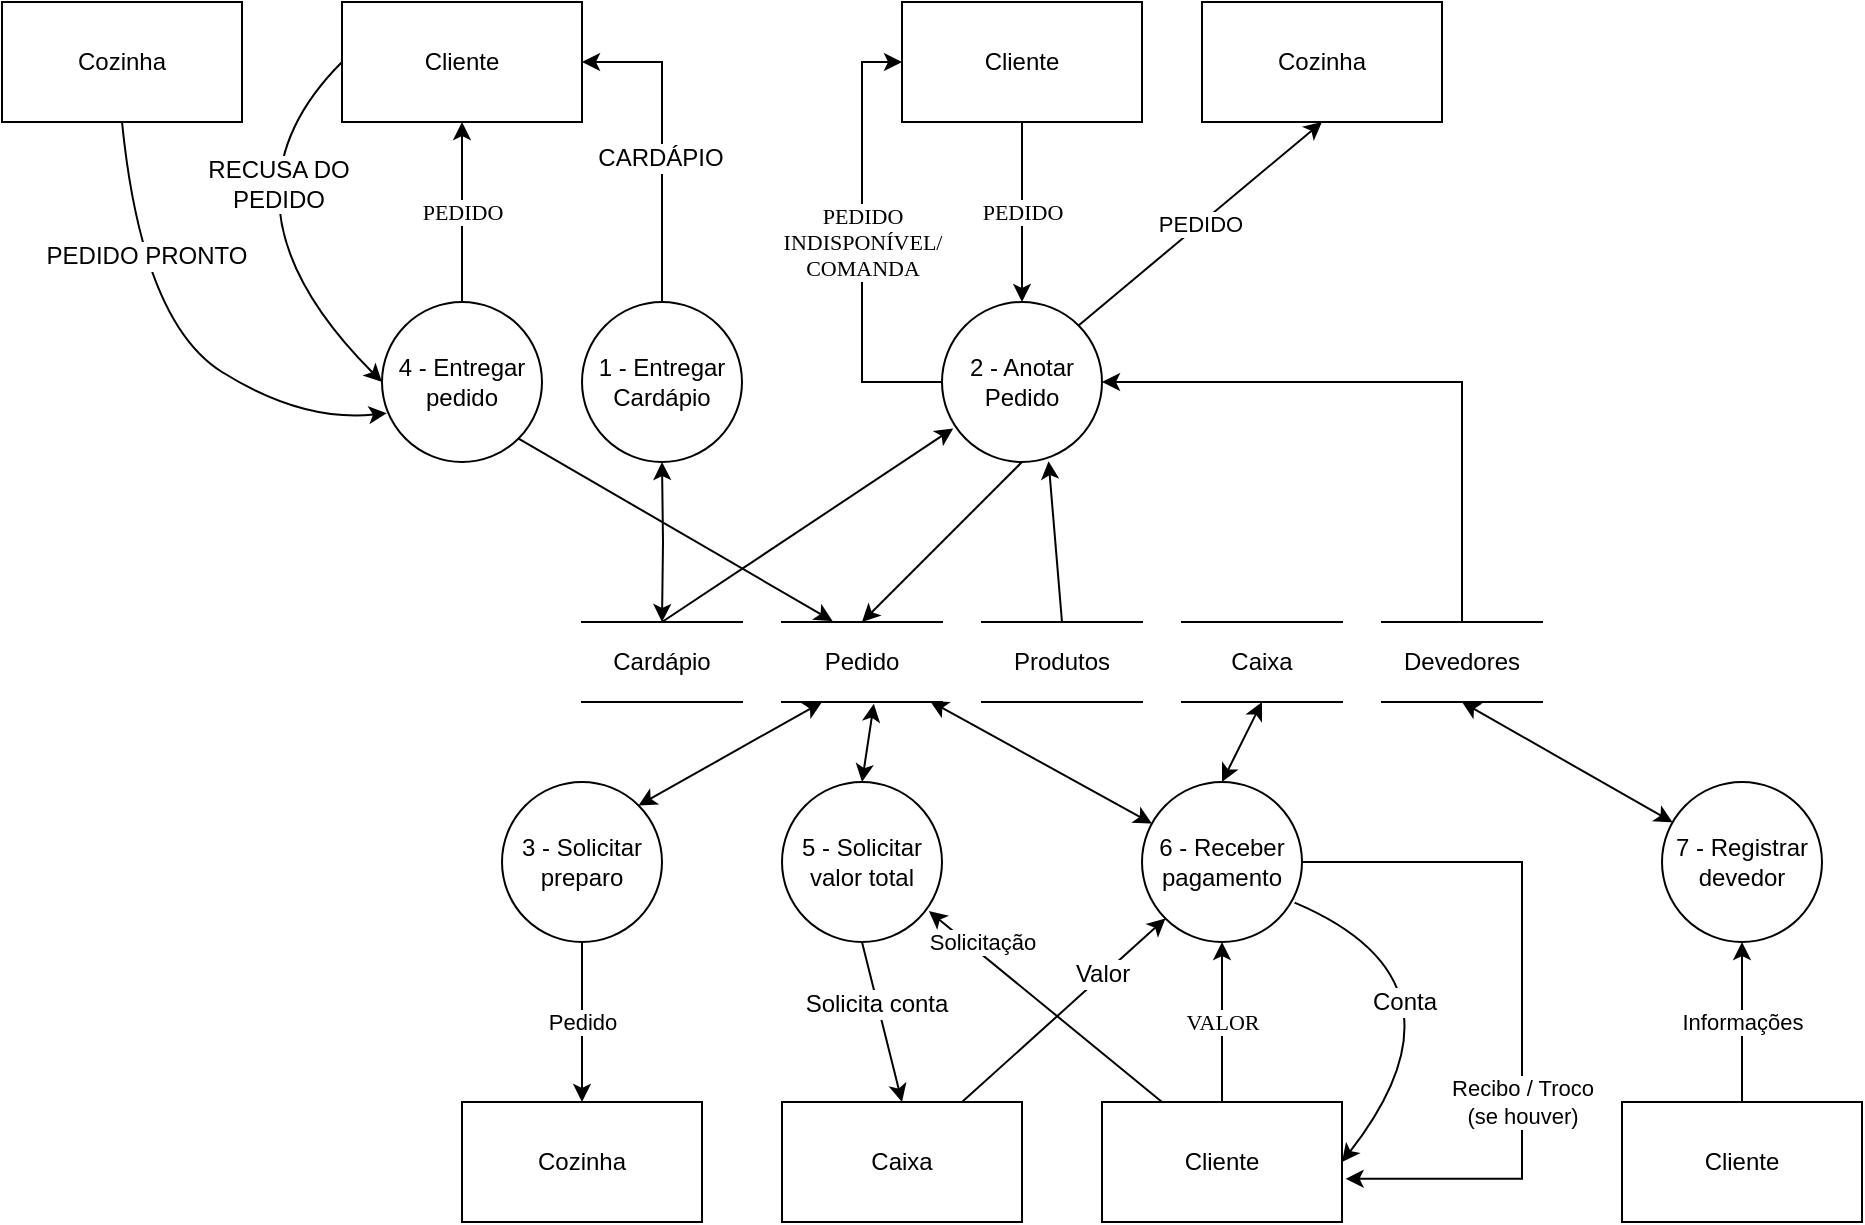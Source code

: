 <mxfile version="12.9.13" type="device"><diagram id="qjHAE3x9mIq8DIDpGeyV" name="Page-1"><mxGraphModel dx="1278" dy="948" grid="1" gridSize="10" guides="1" tooltips="1" connect="1" arrows="1" fold="1" page="1" pageScale="1" pageWidth="1169" pageHeight="827" math="0" shadow="0"><root><mxCell id="0"/><mxCell id="1" parent="0"/><mxCell id="XaLd7QfP8lnDehnBXzQt-2" style="edgeStyle=orthogonalEdgeStyle;rounded=0;orthogonalLoop=1;jettySize=auto;html=1;entryX=0.5;entryY=1;entryDx=0;entryDy=0;startArrow=classic;startFill=1;" parent="1" target="XaLd7QfP8lnDehnBXzQt-1" edge="1"><mxGeometry relative="1" as="geometry"><mxPoint x="370" y="350" as="sourcePoint"/></mxGeometry></mxCell><mxCell id="gOE07L9c1W6rjKcg-d60-54" value="PEDIDO" style="edgeStyle=orthogonalEdgeStyle;rounded=0;orthogonalLoop=1;jettySize=auto;html=1;entryX=0.5;entryY=0;entryDx=0;entryDy=0;fontFamily=Verdana;" parent="1" source="gOE07L9c1W6rjKcg-d60-21" target="gOE07L9c1W6rjKcg-d60-24" edge="1"><mxGeometry relative="1" as="geometry"/></mxCell><mxCell id="gOE07L9c1W6rjKcg-d60-21" value="Cliente" style="rounded=0;whiteSpace=wrap;html=1;" parent="1" vertex="1"><mxGeometry x="490" y="40" width="120" height="60" as="geometry"/></mxCell><mxCell id="_qrXjnrwUdf6wKU6dvEv-1" value="&lt;div&gt;PEDIDO &lt;br&gt;&lt;/div&gt;&lt;div&gt;INDISPONÍVEL/&lt;/div&gt;&lt;div&gt;COMANDA&lt;br&gt;&lt;/div&gt;" style="edgeStyle=orthogonalEdgeStyle;rounded=0;orthogonalLoop=1;jettySize=auto;html=1;entryX=0;entryY=0.5;entryDx=0;entryDy=0;fontColor=#000000;fontFamily=Verdana;" parent="1" source="gOE07L9c1W6rjKcg-d60-24" target="gOE07L9c1W6rjKcg-d60-21" edge="1"><mxGeometry relative="1" as="geometry"><Array as="points"><mxPoint x="470" y="230"/><mxPoint x="470" y="70"/></Array></mxGeometry></mxCell><mxCell id="gOE07L9c1W6rjKcg-d60-24" value="2 - Anotar Pedido" style="ellipse;whiteSpace=wrap;html=1;aspect=fixed;" parent="1" vertex="1"><mxGeometry x="510" y="190" width="80" height="80" as="geometry"/></mxCell><mxCell id="gOE07L9c1W6rjKcg-d60-27" value="" style="endArrow=classic;html=1;entryX=0.07;entryY=0.79;entryDx=0;entryDy=0;entryPerimeter=0;" parent="1" target="gOE07L9c1W6rjKcg-d60-24" edge="1"><mxGeometry width="50" height="50" relative="1" as="geometry"><mxPoint x="370" y="350" as="sourcePoint"/><mxPoint x="380" y="300" as="targetPoint"/></mxGeometry></mxCell><mxCell id="gOE07L9c1W6rjKcg-d60-67" value="&lt;font face=&quot;Verdana&quot;&gt;PEDIDO&lt;/font&gt;" style="edgeStyle=orthogonalEdgeStyle;rounded=0;orthogonalLoop=1;jettySize=auto;html=1;entryX=0.5;entryY=1;entryDx=0;entryDy=0;" parent="1" source="gOE07L9c1W6rjKcg-d60-61" target="gOE07L9c1W6rjKcg-d60-62" edge="1"><mxGeometry relative="1" as="geometry"/></mxCell><mxCell id="gOE07L9c1W6rjKcg-d60-61" value="4 - Entregar pedido" style="ellipse;whiteSpace=wrap;html=1;aspect=fixed;" parent="1" vertex="1"><mxGeometry x="230" y="190" width="80" height="80" as="geometry"/></mxCell><mxCell id="gOE07L9c1W6rjKcg-d60-62" value="Cliente" style="rounded=0;whiteSpace=wrap;html=1;" parent="1" vertex="1"><mxGeometry x="210" y="40" width="120" height="60" as="geometry"/></mxCell><mxCell id="gOE07L9c1W6rjKcg-d60-89" value="VALOR" style="edgeStyle=orthogonalEdgeStyle;rounded=0;orthogonalLoop=1;jettySize=auto;html=1;entryX=0.5;entryY=1;entryDx=0;entryDy=0;fontFamily=Verdana;" parent="1" source="gOE07L9c1W6rjKcg-d60-86" target="gOE07L9c1W6rjKcg-d60-87" edge="1"><mxGeometry relative="1" as="geometry"/></mxCell><mxCell id="gOE07L9c1W6rjKcg-d60-86" value="Cliente" style="rounded=0;whiteSpace=wrap;html=1;" parent="1" vertex="1"><mxGeometry x="590" y="590" width="120" height="60" as="geometry"/></mxCell><mxCell id="uMZm9D3SKXrKDHvAJMdi-13" value="Recibo / Troco&lt;br&gt;(se houver)" style="edgeStyle=orthogonalEdgeStyle;rounded=0;orthogonalLoop=1;jettySize=auto;html=1;entryX=1.015;entryY=0.64;entryDx=0;entryDy=0;entryPerimeter=0;" parent="1" source="gOE07L9c1W6rjKcg-d60-87" target="gOE07L9c1W6rjKcg-d60-86" edge="1"><mxGeometry x="0.29" relative="1" as="geometry"><Array as="points"><mxPoint x="800" y="470"/><mxPoint x="800" y="628"/></Array><mxPoint as="offset"/></mxGeometry></mxCell><mxCell id="gOE07L9c1W6rjKcg-d60-87" value="&lt;div&gt;6 - Receber&lt;/div&gt;&lt;div&gt;pagamento&lt;br&gt;&lt;/div&gt;" style="ellipse;whiteSpace=wrap;html=1;aspect=fixed;" parent="1" vertex="1"><mxGeometry x="610" y="430" width="80" height="80" as="geometry"/></mxCell><mxCell id="gOE07L9c1W6rjKcg-d60-88" value="" style="endArrow=classic;html=1;exitX=0.926;exitY=0.991;exitDx=0;exitDy=0;exitPerimeter=0;startArrow=classic;startFill=1;" parent="1" target="gOE07L9c1W6rjKcg-d60-87" edge="1"><mxGeometry width="50" height="50" relative="1" as="geometry"><mxPoint x="504.08" y="389.64" as="sourcePoint"/><mxPoint x="690" y="404" as="targetPoint"/></mxGeometry></mxCell><mxCell id="_qrXjnrwUdf6wKU6dvEv-3" value="" style="endArrow=classic;html=1;fontFamily=Verdana;fontColor=#000000;exitX=0.5;exitY=1;exitDx=0;exitDy=0;entryX=0.5;entryY=0;entryDx=0;entryDy=0;" parent="1" source="gOE07L9c1W6rjKcg-d60-24" edge="1"><mxGeometry width="50" height="50" relative="1" as="geometry"><mxPoint x="580" y="280" as="sourcePoint"/><mxPoint x="470" y="350" as="targetPoint"/></mxGeometry></mxCell><mxCell id="_qrXjnrwUdf6wKU6dvEv-7" value="" style="endArrow=classic;html=1;fontFamily=Verdana;fontColor=#000000;entryX=0.666;entryY=0.995;entryDx=0;entryDy=0;entryPerimeter=0;" parent="1" target="gOE07L9c1W6rjKcg-d60-24" edge="1"><mxGeometry width="50" height="50" relative="1" as="geometry"><mxPoint x="570" y="350" as="sourcePoint"/><mxPoint x="464" y="253" as="targetPoint"/></mxGeometry></mxCell><mxCell id="Npy7WdyARgFQCJeVVUoc-10" style="edgeStyle=orthogonalEdgeStyle;rounded=0;orthogonalLoop=1;jettySize=auto;html=1;entryX=1;entryY=0.5;entryDx=0;entryDy=0;" parent="1" target="gOE07L9c1W6rjKcg-d60-24" edge="1"><mxGeometry relative="1" as="geometry"><mxPoint x="770" y="350" as="sourcePoint"/><Array as="points"><mxPoint x="770" y="230"/></Array></mxGeometry></mxCell><mxCell id="Npy7WdyARgFQCJeVVUoc-4" value="" style="endArrow=classic;html=1;exitX=0.5;exitY=0;exitDx=0;exitDy=0;startArrow=classic;startFill=1;" parent="1" source="gOE07L9c1W6rjKcg-d60-87" edge="1"><mxGeometry width="50" height="50" relative="1" as="geometry"><mxPoint x="635" y="452" as="sourcePoint"/><mxPoint x="670" y="390" as="targetPoint"/></mxGeometry></mxCell><mxCell id="XaLd7QfP8lnDehnBXzQt-3" style="edgeStyle=orthogonalEdgeStyle;rounded=0;orthogonalLoop=1;jettySize=auto;html=1;entryX=1;entryY=0.5;entryDx=0;entryDy=0;" parent="1" source="XaLd7QfP8lnDehnBXzQt-1" target="gOE07L9c1W6rjKcg-d60-62" edge="1"><mxGeometry relative="1" as="geometry"/></mxCell><mxCell id="XaLd7QfP8lnDehnBXzQt-4" value="CARDÁPIO" style="text;html=1;align=center;verticalAlign=middle;resizable=0;points=[];labelBackgroundColor=#ffffff;" parent="XaLd7QfP8lnDehnBXzQt-3" vertex="1" connectable="0"><mxGeometry x="-0.093" y="1" relative="1" as="geometry"><mxPoint as="offset"/></mxGeometry></mxCell><mxCell id="XaLd7QfP8lnDehnBXzQt-1" value="1 - Entregar&lt;br&gt;Cardápio" style="ellipse;whiteSpace=wrap;html=1;aspect=fixed;" parent="1" vertex="1"><mxGeometry x="330" y="190" width="80" height="80" as="geometry"/></mxCell><mxCell id="XaLd7QfP8lnDehnBXzQt-5" value="Cozinha" style="rounded=0;whiteSpace=wrap;html=1;" parent="1" vertex="1"><mxGeometry x="640" y="40" width="120" height="60" as="geometry"/></mxCell><mxCell id="XaLd7QfP8lnDehnBXzQt-6" value="PEDIDO" style="endArrow=classic;html=1;entryX=0.5;entryY=1;entryDx=0;entryDy=0;exitX=1;exitY=0;exitDx=0;exitDy=0;" parent="1" source="gOE07L9c1W6rjKcg-d60-24" target="XaLd7QfP8lnDehnBXzQt-5" edge="1"><mxGeometry width="50" height="50" relative="1" as="geometry"><mxPoint x="580" y="200" as="sourcePoint"/><mxPoint x="630" y="150" as="targetPoint"/></mxGeometry></mxCell><mxCell id="XaLd7QfP8lnDehnBXzQt-7" value="" style="curved=1;endArrow=classic;html=1;exitX=0;exitY=0.5;exitDx=0;exitDy=0;entryX=0;entryY=0.5;entryDx=0;entryDy=0;" parent="1" source="gOE07L9c1W6rjKcg-d60-62" target="gOE07L9c1W6rjKcg-d60-61" edge="1"><mxGeometry width="50" height="50" relative="1" as="geometry"><mxPoint x="90" y="140" as="sourcePoint"/><mxPoint x="140" y="90" as="targetPoint"/><Array as="points"><mxPoint x="140" y="140"/></Array></mxGeometry></mxCell><mxCell id="XaLd7QfP8lnDehnBXzQt-8" value="RECUSA DO&lt;br&gt;PEDIDO" style="text;html=1;align=center;verticalAlign=middle;resizable=0;points=[];labelBackgroundColor=#ffffff;" parent="XaLd7QfP8lnDehnBXzQt-7" vertex="1" connectable="0"><mxGeometry x="-0.423" y="20" relative="1" as="geometry"><mxPoint as="offset"/></mxGeometry></mxCell><mxCell id="XaLd7QfP8lnDehnBXzQt-9" value="Cozinha" style="rounded=0;whiteSpace=wrap;html=1;" parent="1" vertex="1"><mxGeometry x="40" y="40" width="120" height="60" as="geometry"/></mxCell><mxCell id="XaLd7QfP8lnDehnBXzQt-10" value="" style="curved=1;endArrow=classic;html=1;exitX=0.5;exitY=1;exitDx=0;exitDy=0;entryX=0.03;entryY=0.695;entryDx=0;entryDy=0;entryPerimeter=0;" parent="1" source="XaLd7QfP8lnDehnBXzQt-9" target="gOE07L9c1W6rjKcg-d60-61" edge="1"><mxGeometry width="50" height="50" relative="1" as="geometry"><mxPoint x="60" y="220" as="sourcePoint"/><mxPoint x="110" y="170" as="targetPoint"/><Array as="points"><mxPoint x="110" y="200"/><mxPoint x="190" y="250"/></Array></mxGeometry></mxCell><mxCell id="XaLd7QfP8lnDehnBXzQt-11" value="PEDIDO PRONTO" style="text;html=1;align=center;verticalAlign=middle;resizable=0;points=[];labelBackgroundColor=#ffffff;" parent="XaLd7QfP8lnDehnBXzQt-10" vertex="1" connectable="0"><mxGeometry x="-0.429" y="5" relative="1" as="geometry"><mxPoint as="offset"/></mxGeometry></mxCell><mxCell id="XaLd7QfP8lnDehnBXzQt-12" value="" style="endArrow=classic;html=1;entryX=0.316;entryY=-0.012;entryDx=0;entryDy=0;entryPerimeter=0;exitX=1;exitY=1;exitDx=0;exitDy=0;" parent="1" source="gOE07L9c1W6rjKcg-d60-61" edge="1"><mxGeometry width="50" height="50" relative="1" as="geometry"><mxPoint x="280" y="330" as="sourcePoint"/><mxPoint x="455.28" y="349.52" as="targetPoint"/></mxGeometry></mxCell><mxCell id="cVi4v4n-0rhcwiMjyVyi-5" value="Pedido" style="edgeStyle=orthogonalEdgeStyle;rounded=0;orthogonalLoop=1;jettySize=auto;html=1;entryX=0.5;entryY=0;entryDx=0;entryDy=0;" parent="1" source="cVi4v4n-0rhcwiMjyVyi-1" target="cVi4v4n-0rhcwiMjyVyi-4" edge="1"><mxGeometry relative="1" as="geometry"/></mxCell><mxCell id="cVi4v4n-0rhcwiMjyVyi-1" value="3 - Solicitar&lt;br&gt;preparo" style="ellipse;whiteSpace=wrap;html=1;aspect=fixed;" parent="1" vertex="1"><mxGeometry x="290" y="430" width="80" height="80" as="geometry"/></mxCell><mxCell id="cVi4v4n-0rhcwiMjyVyi-3" value="" style="endArrow=classic;startArrow=classic;html=1;exitX=1;exitY=0;exitDx=0;exitDy=0;" parent="1" source="cVi4v4n-0rhcwiMjyVyi-1" edge="1"><mxGeometry width="50" height="50" relative="1" as="geometry"><mxPoint x="400" y="440" as="sourcePoint"/><mxPoint x="450" y="390" as="targetPoint"/></mxGeometry></mxCell><mxCell id="cVi4v4n-0rhcwiMjyVyi-4" value="Cozinha" style="rounded=0;whiteSpace=wrap;html=1;" parent="1" vertex="1"><mxGeometry x="270" y="590" width="120" height="60" as="geometry"/></mxCell><mxCell id="uMZm9D3SKXrKDHvAJMdi-1" value="5 - Solicitar&lt;br&gt;valor total" style="ellipse;whiteSpace=wrap;html=1;aspect=fixed;" parent="1" vertex="1"><mxGeometry x="430" y="430" width="80" height="80" as="geometry"/></mxCell><mxCell id="uMZm9D3SKXrKDHvAJMdi-5" value="" style="endArrow=classic;startArrow=classic;html=1;entryX=0.574;entryY=1.022;entryDx=0;entryDy=0;entryPerimeter=0;exitX=0.5;exitY=0;exitDx=0;exitDy=0;" parent="1" source="uMZm9D3SKXrKDHvAJMdi-1" edge="1"><mxGeometry width="50" height="50" relative="1" as="geometry"><mxPoint x="440" y="460" as="sourcePoint"/><mxPoint x="475.92" y="390.88" as="targetPoint"/></mxGeometry></mxCell><mxCell id="uMZm9D3SKXrKDHvAJMdi-6" value="" style="curved=1;endArrow=classic;html=1;exitX=0.954;exitY=0.754;exitDx=0;exitDy=0;entryX=1;entryY=0.5;entryDx=0;entryDy=0;exitPerimeter=0;" parent="1" source="gOE07L9c1W6rjKcg-d60-87" target="gOE07L9c1W6rjKcg-d60-86" edge="1"><mxGeometry width="50" height="50" relative="1" as="geometry"><mxPoint x="800" y="480" as="sourcePoint"/><mxPoint x="780" y="630" as="targetPoint"/><Array as="points"><mxPoint x="780" y="530"/></Array></mxGeometry></mxCell><mxCell id="uMZm9D3SKXrKDHvAJMdi-7" value="Conta" style="text;html=1;align=center;verticalAlign=middle;resizable=0;points=[];labelBackgroundColor=#ffffff;" parent="uMZm9D3SKXrKDHvAJMdi-6" vertex="1" connectable="0"><mxGeometry x="-0.385" y="23" relative="1" as="geometry"><mxPoint x="-16.24" y="45.04" as="offset"/></mxGeometry></mxCell><mxCell id="uMZm9D3SKXrKDHvAJMdi-8" value="Caixa" style="rounded=0;whiteSpace=wrap;html=1;" parent="1" vertex="1"><mxGeometry x="430" y="590" width="120" height="60" as="geometry"/></mxCell><mxCell id="uMZm9D3SKXrKDHvAJMdi-9" value="Solicitação" style="endArrow=classic;html=1;exitX=0.25;exitY=0;exitDx=0;exitDy=0;entryX=0.918;entryY=0.807;entryDx=0;entryDy=0;entryPerimeter=0;" parent="1" source="gOE07L9c1W6rjKcg-d60-86" target="uMZm9D3SKXrKDHvAJMdi-1" edge="1"><mxGeometry x="0.597" y="-5" width="50" height="50" relative="1" as="geometry"><mxPoint x="520" y="510" as="sourcePoint"/><mxPoint x="570" y="460" as="targetPoint"/><mxPoint as="offset"/></mxGeometry></mxCell><mxCell id="uMZm9D3SKXrKDHvAJMdi-11" value="" style="endArrow=classic;html=1;exitX=0.5;exitY=1;exitDx=0;exitDy=0;entryX=0.5;entryY=0;entryDx=0;entryDy=0;" parent="1" source="uMZm9D3SKXrKDHvAJMdi-1" target="uMZm9D3SKXrKDHvAJMdi-8" edge="1"><mxGeometry width="50" height="50" relative="1" as="geometry"><mxPoint x="560" y="520" as="sourcePoint"/><mxPoint x="610" y="470" as="targetPoint"/></mxGeometry></mxCell><mxCell id="uMZm9D3SKXrKDHvAJMdi-12" value="Solicita conta" style="text;html=1;align=center;verticalAlign=middle;resizable=0;points=[];labelBackgroundColor=#ffffff;" parent="uMZm9D3SKXrKDHvAJMdi-11" vertex="1" connectable="0"><mxGeometry x="-0.234" y="-1" relative="1" as="geometry"><mxPoint as="offset"/></mxGeometry></mxCell><mxCell id="uMZm9D3SKXrKDHvAJMdi-14" value="" style="endArrow=classic;html=1;entryX=0;entryY=1;entryDx=0;entryDy=0;" parent="1" target="gOE07L9c1W6rjKcg-d60-87" edge="1"><mxGeometry width="50" height="50" relative="1" as="geometry"><mxPoint x="520" y="590" as="sourcePoint"/><mxPoint x="570" y="540" as="targetPoint"/></mxGeometry></mxCell><mxCell id="uMZm9D3SKXrKDHvAJMdi-15" value="Valor" style="text;html=1;align=center;verticalAlign=middle;resizable=0;points=[];labelBackgroundColor=#ffffff;" parent="uMZm9D3SKXrKDHvAJMdi-14" vertex="1" connectable="0"><mxGeometry x="0.385" y="1" relative="1" as="geometry"><mxPoint as="offset"/></mxGeometry></mxCell><mxCell id="qrSWiBjZlXXfUny9ugIq-1" value="Caixa" style="shape=partialRectangle;whiteSpace=wrap;html=1;left=0;right=0;fillColor=none;" parent="1" vertex="1"><mxGeometry x="630" y="350" width="80" height="40" as="geometry"/></mxCell><mxCell id="qrSWiBjZlXXfUny9ugIq-2" value="Produtos" style="shape=partialRectangle;whiteSpace=wrap;html=1;left=0;right=0;fillColor=none;" parent="1" vertex="1"><mxGeometry x="530" y="350" width="80" height="40" as="geometry"/></mxCell><mxCell id="qrSWiBjZlXXfUny9ugIq-3" value="Pedido" style="shape=partialRectangle;whiteSpace=wrap;html=1;left=0;right=0;fillColor=none;" parent="1" vertex="1"><mxGeometry x="430" y="350" width="80" height="40" as="geometry"/></mxCell><mxCell id="qrSWiBjZlXXfUny9ugIq-4" value="Cardápio" style="shape=partialRectangle;whiteSpace=wrap;html=1;left=0;right=0;fillColor=none;" parent="1" vertex="1"><mxGeometry x="330" y="350" width="80" height="40" as="geometry"/></mxCell><mxCell id="qrSWiBjZlXXfUny9ugIq-6" value="Cozinha" style="rounded=0;whiteSpace=wrap;html=1;" parent="1" vertex="1"><mxGeometry x="640" y="40" width="120" height="60" as="geometry"/></mxCell><mxCell id="qrSWiBjZlXXfUny9ugIq-7" value="Caixa" style="rounded=0;whiteSpace=wrap;html=1;" parent="1" vertex="1"><mxGeometry x="430" y="590" width="120" height="60" as="geometry"/></mxCell><mxCell id="YKjvNzDqqEZBimVqaPLn-1" value="Informações" style="edgeStyle=orthogonalEdgeStyle;rounded=0;orthogonalLoop=1;jettySize=auto;html=1;entryX=0.5;entryY=1;entryDx=0;entryDy=0;fontFamily=Helvetica;" parent="1" source="YKjvNzDqqEZBimVqaPLn-2" target="YKjvNzDqqEZBimVqaPLn-3" edge="1"><mxGeometry relative="1" as="geometry"/></mxCell><mxCell id="YKjvNzDqqEZBimVqaPLn-2" value="Cliente" style="rounded=0;whiteSpace=wrap;html=1;" parent="1" vertex="1"><mxGeometry x="850" y="590" width="120" height="60" as="geometry"/></mxCell><mxCell id="YKjvNzDqqEZBimVqaPLn-3" value="&lt;div&gt;7 - Registrar devedor&lt;/div&gt;" style="ellipse;whiteSpace=wrap;html=1;aspect=fixed;" parent="1" vertex="1"><mxGeometry x="870" y="430" width="80" height="80" as="geometry"/></mxCell><mxCell id="YKjvNzDqqEZBimVqaPLn-4" value="Devedores" style="shape=partialRectangle;whiteSpace=wrap;html=1;left=0;right=0;fillColor=none;" parent="1" vertex="1"><mxGeometry x="730" y="350" width="80" height="40" as="geometry"/></mxCell><mxCell id="hcvaFUGcYuA3Fq3UwbB7-2" value="" style="endArrow=classic;startArrow=classic;html=1;fontFamily=Helvetica;exitX=0.5;exitY=1;exitDx=0;exitDy=0;" edge="1" parent="1" source="YKjvNzDqqEZBimVqaPLn-4" target="YKjvNzDqqEZBimVqaPLn-3"><mxGeometry width="50" height="50" relative="1" as="geometry"><mxPoint x="670" y="370" as="sourcePoint"/><mxPoint x="720" y="320" as="targetPoint"/></mxGeometry></mxCell></root></mxGraphModel></diagram></mxfile>